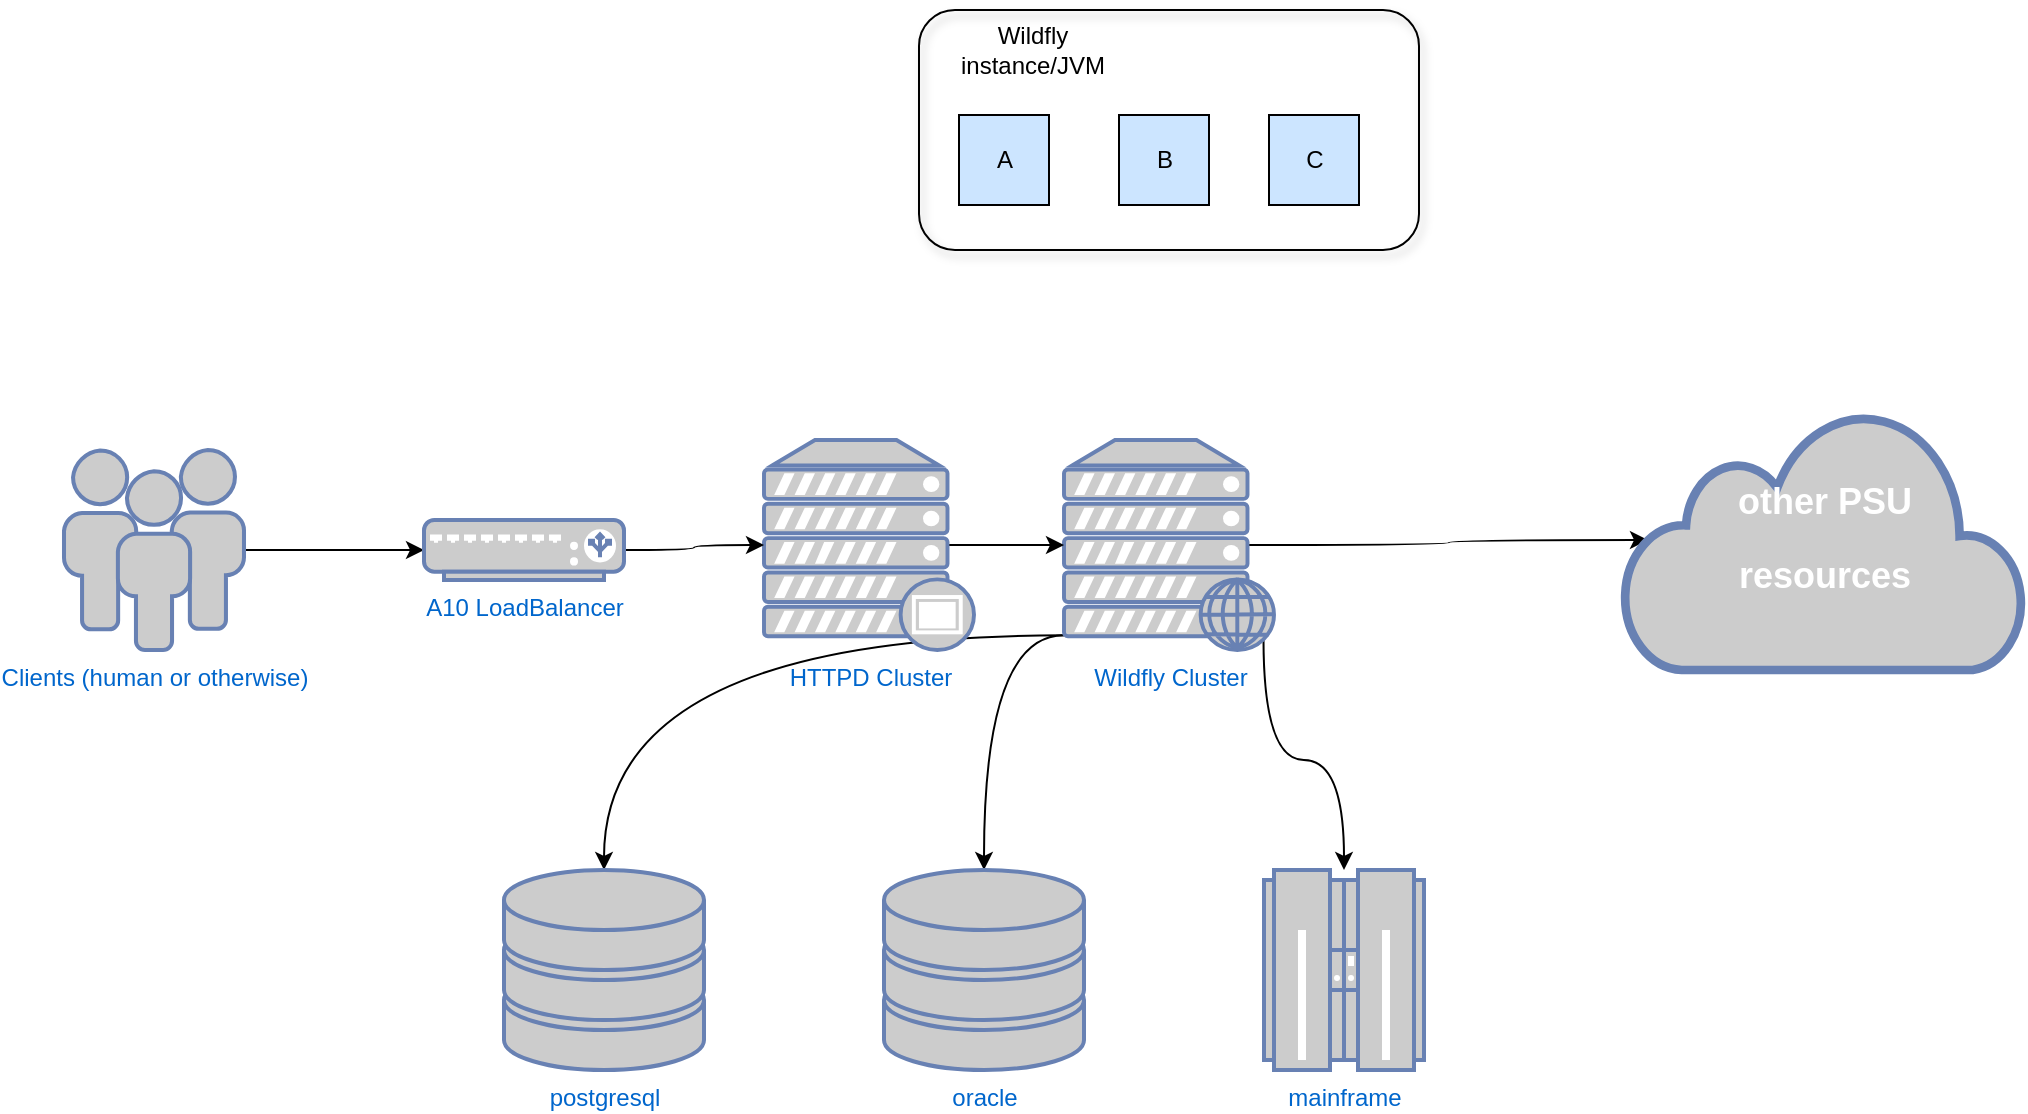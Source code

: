 <mxfile version="10.6.7" type="github"><diagram id="4JeICgyDTQAdmOD53Of8" name="Page-1"><mxGraphModel dx="1659" dy="969" grid="1" gridSize="10" guides="1" tooltips="1" connect="1" arrows="1" fold="1" page="1" pageScale="1" pageWidth="1100" pageHeight="850" math="0" shadow="0"><root><mxCell id="0"/><mxCell id="1" parent="0"/><mxCell id="j8Kb2eOcAkNgNtQ1C6Nc-17" style="edgeStyle=orthogonalEdgeStyle;curved=1;rounded=0;orthogonalLoop=1;jettySize=auto;html=1;exitX=1;exitY=0.5;exitDx=0;exitDy=0;exitPerimeter=0;entryX=0;entryY=0.5;entryDx=0;entryDy=0;entryPerimeter=0;" edge="1" parent="1" source="XMhGtbpjUezIhQE0Jc4S-1" target="XMhGtbpjUezIhQE0Jc4S-4"><mxGeometry relative="1" as="geometry"/></mxCell><mxCell id="XMhGtbpjUezIhQE0Jc4S-1" value="Clients (human or otherwise)" style="fontColor=#0066CC;verticalAlign=top;verticalLabelPosition=bottom;labelPosition=center;align=center;html=1;outlineConnect=0;fillColor=#CCCCCC;strokeColor=#6881B3;gradientColor=none;gradientDirection=north;strokeWidth=2;shape=mxgraph.networks.users;" parent="1" vertex="1"><mxGeometry x="90" y="280" width="90" height="100" as="geometry"/></mxCell><mxCell id="j8Kb2eOcAkNgNtQ1C6Nc-13" style="edgeStyle=orthogonalEdgeStyle;rounded=0;orthogonalLoop=1;jettySize=auto;html=1;exitX=0.88;exitY=0.5;exitDx=0;exitDy=0;exitPerimeter=0;entryX=0.06;entryY=0.5;entryDx=0;entryDy=0;entryPerimeter=0;curved=1;" edge="1" parent="1" source="XMhGtbpjUezIhQE0Jc4S-2" target="j8Kb2eOcAkNgNtQ1C6Nc-4"><mxGeometry relative="1" as="geometry"/></mxCell><mxCell id="j8Kb2eOcAkNgNtQ1C6Nc-14" style="edgeStyle=orthogonalEdgeStyle;rounded=0;orthogonalLoop=1;jettySize=auto;html=1;exitX=0.95;exitY=0.95;exitDx=0;exitDy=0;exitPerimeter=0;curved=1;" edge="1" parent="1" source="XMhGtbpjUezIhQE0Jc4S-2" target="j8Kb2eOcAkNgNtQ1C6Nc-3"><mxGeometry relative="1" as="geometry"/></mxCell><mxCell id="j8Kb2eOcAkNgNtQ1C6Nc-15" style="edgeStyle=orthogonalEdgeStyle;rounded=0;orthogonalLoop=1;jettySize=auto;html=1;exitX=0;exitY=0.93;exitDx=0;exitDy=0;exitPerimeter=0;entryX=0.5;entryY=0;entryDx=0;entryDy=0;entryPerimeter=0;curved=1;" edge="1" parent="1" source="XMhGtbpjUezIhQE0Jc4S-2" target="j8Kb2eOcAkNgNtQ1C6Nc-2"><mxGeometry relative="1" as="geometry"/></mxCell><mxCell id="j8Kb2eOcAkNgNtQ1C6Nc-16" style="edgeStyle=orthogonalEdgeStyle;curved=1;rounded=0;orthogonalLoop=1;jettySize=auto;html=1;exitX=0;exitY=0.93;exitDx=0;exitDy=0;exitPerimeter=0;entryX=0.5;entryY=0;entryDx=0;entryDy=0;entryPerimeter=0;" edge="1" parent="1" source="XMhGtbpjUezIhQE0Jc4S-2" target="j8Kb2eOcAkNgNtQ1C6Nc-1"><mxGeometry relative="1" as="geometry"/></mxCell><mxCell id="XMhGtbpjUezIhQE0Jc4S-2" value="&lt;div&gt;Wildfly Cluster&lt;/div&gt;" style="fontColor=#0066CC;verticalAlign=top;verticalLabelPosition=bottom;labelPosition=center;align=center;html=1;outlineConnect=0;fillColor=#CCCCCC;strokeColor=#6881B3;gradientColor=none;gradientDirection=north;strokeWidth=2;shape=mxgraph.networks.web_server;" parent="1" vertex="1"><mxGeometry x="590" y="275" width="105" height="105" as="geometry"/></mxCell><mxCell id="j8Kb2eOcAkNgNtQ1C6Nc-12" style="edgeStyle=orthogonalEdgeStyle;rounded=0;orthogonalLoop=1;jettySize=auto;html=1;exitX=0.88;exitY=0.5;exitDx=0;exitDy=0;exitPerimeter=0;entryX=0;entryY=0.5;entryDx=0;entryDy=0;entryPerimeter=0;curved=1;" edge="1" parent="1" source="XMhGtbpjUezIhQE0Jc4S-3" target="XMhGtbpjUezIhQE0Jc4S-2"><mxGeometry relative="1" as="geometry"/></mxCell><mxCell id="XMhGtbpjUezIhQE0Jc4S-3" value="&lt;div&gt;HTTPD Cluster&lt;/div&gt;" style="fontColor=#0066CC;verticalAlign=top;verticalLabelPosition=bottom;labelPosition=center;align=center;html=1;outlineConnect=0;fillColor=#CCCCCC;strokeColor=#6881B3;gradientColor=none;gradientDirection=north;strokeWidth=2;shape=mxgraph.networks.proxy_server;" parent="1" vertex="1"><mxGeometry x="440" y="275" width="105" height="105" as="geometry"/></mxCell><mxCell id="j8Kb2eOcAkNgNtQ1C6Nc-11" style="edgeStyle=orthogonalEdgeStyle;rounded=0;orthogonalLoop=1;jettySize=auto;html=1;exitX=1;exitY=0.5;exitDx=0;exitDy=0;exitPerimeter=0;curved=1;" edge="1" parent="1" source="XMhGtbpjUezIhQE0Jc4S-4" target="XMhGtbpjUezIhQE0Jc4S-3"><mxGeometry relative="1" as="geometry"/></mxCell><mxCell id="XMhGtbpjUezIhQE0Jc4S-4" value="A10 LoadBalancer" style="fontColor=#0066CC;verticalAlign=top;verticalLabelPosition=bottom;labelPosition=center;align=center;html=1;outlineConnect=0;fillColor=#CCCCCC;strokeColor=#6881B3;gradientColor=none;gradientDirection=north;strokeWidth=2;shape=mxgraph.networks.load_balancer;" parent="1" vertex="1"><mxGeometry x="270" y="315" width="100" height="30" as="geometry"/></mxCell><mxCell id="j8Kb2eOcAkNgNtQ1C6Nc-1" value="&lt;div&gt;postgresql&lt;/div&gt;" style="fontColor=#0066CC;verticalAlign=top;verticalLabelPosition=bottom;labelPosition=center;align=center;html=1;outlineConnect=0;fillColor=#CCCCCC;strokeColor=#6881B3;gradientColor=none;gradientDirection=north;strokeWidth=2;shape=mxgraph.networks.storage;" vertex="1" parent="1"><mxGeometry x="310" y="490" width="100" height="100" as="geometry"/></mxCell><mxCell id="j8Kb2eOcAkNgNtQ1C6Nc-2" value="&lt;div&gt;oracle&lt;/div&gt;" style="fontColor=#0066CC;verticalAlign=top;verticalLabelPosition=bottom;labelPosition=center;align=center;html=1;outlineConnect=0;fillColor=#CCCCCC;strokeColor=#6881B3;gradientColor=none;gradientDirection=north;strokeWidth=2;shape=mxgraph.networks.storage;" vertex="1" parent="1"><mxGeometry x="500" y="490" width="100" height="100" as="geometry"/></mxCell><mxCell id="j8Kb2eOcAkNgNtQ1C6Nc-3" value="mainframe" style="fontColor=#0066CC;verticalAlign=top;verticalLabelPosition=bottom;labelPosition=center;align=center;html=1;outlineConnect=0;fillColor=#CCCCCC;strokeColor=#6881B3;gradientColor=none;gradientDirection=north;strokeWidth=2;shape=mxgraph.networks.mainframe;" vertex="1" parent="1"><mxGeometry x="690" y="490" width="80" height="100" as="geometry"/></mxCell><mxCell id="j8Kb2eOcAkNgNtQ1C6Nc-4" value="&lt;div&gt;&lt;h2&gt;&lt;b&gt;other PSU&lt;/b&gt;&lt;/h2&gt;&lt;h2&gt;&lt;b&gt;resources&lt;/b&gt;&lt;/h2&gt;&lt;/div&gt;" style="html=1;outlineConnect=0;fillColor=#CCCCCC;strokeColor=#6881B3;gradientColor=none;gradientDirection=north;strokeWidth=2;shape=mxgraph.networks.cloud;fontColor=#ffffff;" vertex="1" parent="1"><mxGeometry x="870" y="260" width="200" height="130" as="geometry"/></mxCell><mxCell id="j8Kb2eOcAkNgNtQ1C6Nc-10" value="" style="group" vertex="1" connectable="0" parent="1"><mxGeometry x="517.5" y="60" width="250" height="120" as="geometry"/></mxCell><mxCell id="j8Kb2eOcAkNgNtQ1C6Nc-5" value="" style="rounded=1;whiteSpace=wrap;html=1;fillColor=none;shadow=1;" vertex="1" parent="j8Kb2eOcAkNgNtQ1C6Nc-10"><mxGeometry width="250" height="120" as="geometry"/></mxCell><mxCell id="j8Kb2eOcAkNgNtQ1C6Nc-6" value="A" style="rounded=0;whiteSpace=wrap;html=1;shadow=0;fillColor=#CCE5FF;" vertex="1" parent="j8Kb2eOcAkNgNtQ1C6Nc-10"><mxGeometry x="20" y="52.5" width="45" height="45" as="geometry"/></mxCell><mxCell id="j8Kb2eOcAkNgNtQ1C6Nc-7" value="B" style="rounded=0;whiteSpace=wrap;html=1;shadow=0;fillColor=#CCE5FF;" vertex="1" parent="j8Kb2eOcAkNgNtQ1C6Nc-10"><mxGeometry x="100" y="52.5" width="45" height="45" as="geometry"/></mxCell><mxCell id="j8Kb2eOcAkNgNtQ1C6Nc-8" value="C" style="rounded=0;whiteSpace=wrap;html=1;shadow=0;fillColor=#CCE5FF;" vertex="1" parent="j8Kb2eOcAkNgNtQ1C6Nc-10"><mxGeometry x="175" y="52.5" width="45" height="45" as="geometry"/></mxCell><mxCell id="j8Kb2eOcAkNgNtQ1C6Nc-9" value="Wildfly instance/JVM" style="text;html=1;strokeColor=none;fillColor=none;align=center;verticalAlign=middle;whiteSpace=wrap;rounded=0;shadow=0;" vertex="1" parent="j8Kb2eOcAkNgNtQ1C6Nc-10"><mxGeometry x="3" y="10" width="107" height="20" as="geometry"/></mxCell></root></mxGraphModel></diagram></mxfile>